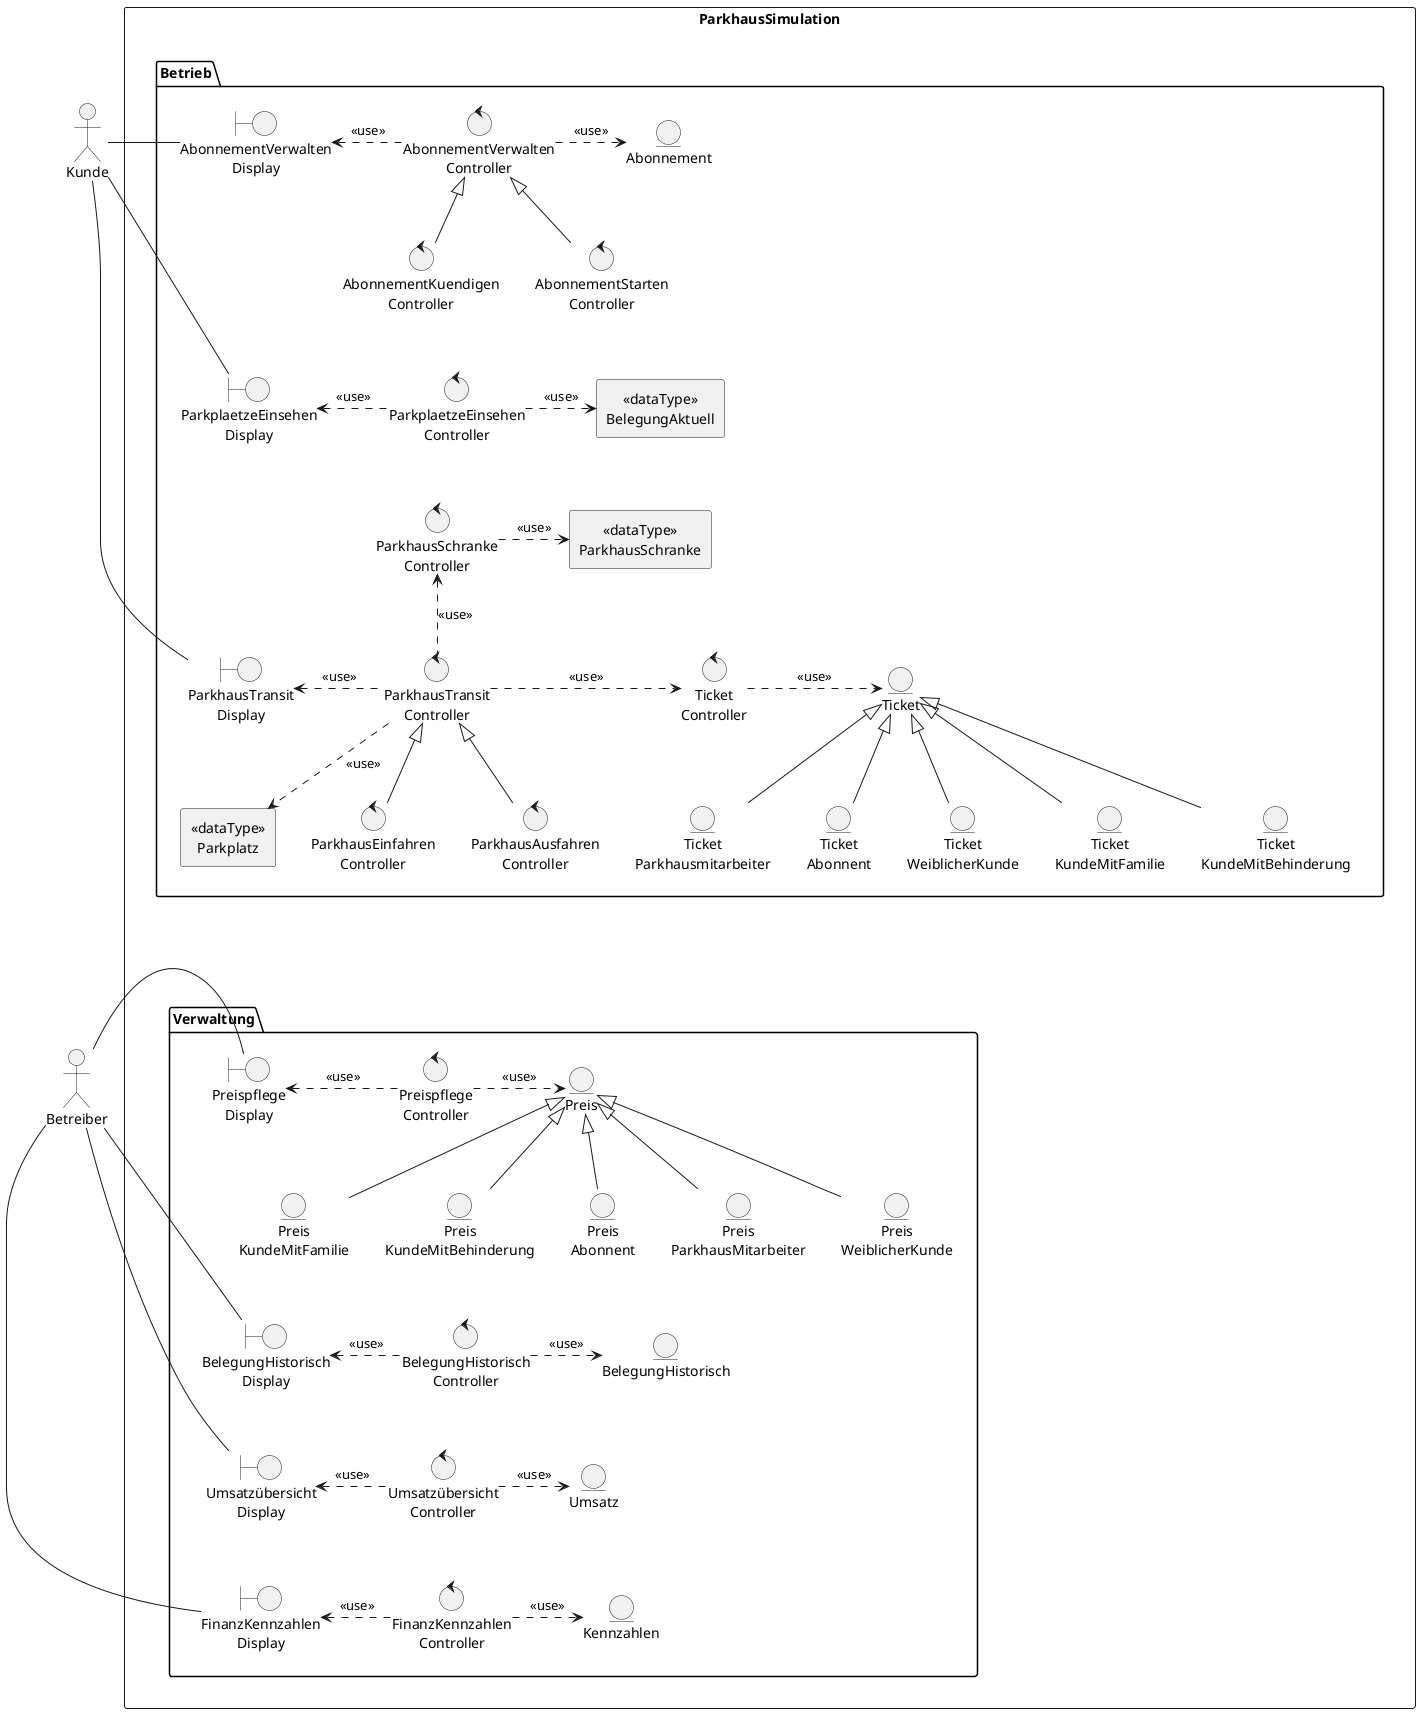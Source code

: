 @startuml

skinparam defaultTextAlignment center

' actors
'=======
:Kunde:
:Betreiber:
':Abonnent:
':Parkhausmitarbeiter:
':WeiblicherKunde:
':KundeMitFamilie:
':KundeMitBehinderung:

'system
'======
rectangle ParkhausSimulation{
    package Betrieb{
        boundary "AbonnementVerwalten\nDisplay" as AbonnementVerwaltenDisplay
        control "AbonnementVerwalten\nController" as AbonnementVerwaltenController
        control "AbonnementStarten\nController" as AbonnementStartenController
        control "AbonnementKuendigen\nController" as AbonnementKuendigenController
        entity Abonnement

        boundary "ParkplaetzeEinsehen\nDisplay" as ParkplaetzeEinsehenDisplay
        control "ParkplaetzeEinsehen\nController" as ParkplaetzeEinsehenController
        rectangle "<<dataType>>\nBelegungAktuell" as BelegungAktuell {
        }

        boundary "ParkhausTransit\nDisplay" as ParkhausTransitDisplay
        control "ParkhausTransit\nController" as ParkhausTransitController
        control "ParkhausEinfahren\nController" as ParkhausEinfahrenController
        control "ParkhausAusfahren\nController" as ParkhausAusfahrenController
        control "ParkhausSchranke\nController" as ParkhausSchrankeController
        rectangle "<<dataType>>\nParkhausSchranke" as ParkhausSchranke {
        }
        control "Ticket\nController" as TicketController
        entity Ticket
        entity "Ticket\nWeiblicherKunde" as TicketWeiblicherKunde
        entity "Ticket\nKundeMitFamilie" as TicketKundeMitFamilie
        entity "Ticket\nKundeMitBehinderung" as TicketKundeMitBehinderung
        entity "Ticket\nParkhausmitarbeiter" as TicketParkhausmitarbeiter
        entity "Ticket\nAbonnent" as  TicketAbonnent
        rectangle "<<dataType>>\nParkplatz" as Parkplatz {
        }

    }

    package Verwaltung{
        boundary "Preispflege\nDisplay" as PreispflegeDisplay
        control "Preispflege\nController" as PreispflegeController
        entity Preis
        entity "Preis\nWeiblicherKunde" as PreisWeiblicherKunde
        entity "Preis\nKundeMitFamilie" as PreisKundeMitFamilie
        entity "Preis\nKundeMitBehinderung" as PreisKundeMitBehinderung
        entity "Preis\nAbonnent" as PreisAbonnent
        entity "Preis\nParkhausMitarbeiter" as PreisParkhausMitarbeiter

        boundary "FinanzKennzahlen\nDisplay" as FinanzKennzahlenDisplay
        control "FinanzKennzahlen\nController" as FinanzKennzahlenController
        entity Umsatz

        boundary "BelegungHistorisch\nDisplay" as BelegungHistorischDisplay
        control "BelegungHistorisch\nController" as BelegungHistorischController
        entity BelegungHistorisch

        boundary "Umsatzübersicht\nDisplay" as UmsatzübersichtDisplay
        control "Umsatzübersicht\nController" as UmsatzübersichtController
        entity Kennzahlen
    }
}
'relations: actors - actors
'==========================
'WeiblicherKunde --|> Kunde
'KundeMitBehinderung --|> Kunde
'KundeMitFamilie --|> Kunde
'Parkhausmitarbeiter --|> Kunde

'relations: actors - boundaries
'==============================
Kunde - AbonnementVerwaltenDisplay
Kunde -- ParkplaetzeEinsehenDisplay
Kunde - ParkhausTransitDisplay

Betreiber - PreispflegeDisplay
Betreiber - BelegungHistorischDisplay
Betreiber -- UmsatzübersichtDisplay
Betreiber - FinanzKennzahlenDisplay

'relations: boundaries - controllers
'===================================
AbonnementVerwaltenDisplay <.right. AbonnementVerwaltenController : <<use>>

ParkplaetzeEinsehenDisplay <.right. ParkplaetzeEinsehenController : <<use>>

ParkhausTransitDisplay <.right. ParkhausTransitController : <<use>>

PreispflegeDisplay <.right. PreispflegeController : <<use>>
BelegungHistorischDisplay <.right. BelegungHistorischController : <<use>>
UmsatzübersichtDisplay <.right. UmsatzübersichtController : <<use>>
FinanzKennzahlenDisplay <.right. FinanzKennzahlenController : <<use>>

'relations: controllers - others
'===============================
AbonnementVerwaltenController .right.> Abonnement : <<use>>
ParkplaetzeEinsehenController .right.> BelegungAktuell : <<use>>
ParkhausTransitController .right.> TicketController : <<use>>
ParkhausTransitController .up.> ParkhausSchrankeController : <<use>>
TicketController .right.> Ticket : <<use>>
ParkhausTransitController .down.> Parkplatz : <<use>>
ParkhausSchrankeController .right.> ParkhausSchranke : <<use>>

PreispflegeController .right.> Preis : <<use>>
BelegungHistorischController .right.> BelegungHistorisch : <<use>>
UmsatzübersichtController .right.> Umsatz : <<use>>
FinanzKennzahlenController .right.> Kennzahlen : <<use>>

' relations: entities - specializations
'======================================
Preis <|-down- PreisKundeMitFamilie
Preis <|-down- PreisKundeMitBehinderung
Preis <|-down- PreisWeiblicherKunde
Preis <|-down- PreisParkhausMitarbeiter
Preis <|-down- PreisAbonnent

Ticket <|-down- TicketKundeMitFamilie
Ticket <|-down- TicketKundeMitBehinderung
Ticket <|-down- TicketWeiblicherKunde
Ticket <|-down- TicketParkhausmitarbeiter
Ticket <|-down- TicketAbonnent

' relations: controllers - specializations
'=========================================
AbonnementVerwaltenController <|-down- AbonnementKuendigenController
AbonnementVerwaltenController <|-down- AbonnementStartenController
ParkhausTransitController <|-down- ParkhausEinfahrenController
ParkhausTransitController <|-down- ParkhausAusfahrenController

' fixing layout
'==============
AbonnementVerwaltenDisplay -[hidden]down-- ParkplaetzeEinsehenDisplay
ParkplaetzeEinsehenDisplay -[hidden]down-- ParkhausTransitDisplay
ParkhausTransitDisplay -[hidden]down-- ParkhausTransitDisplay

PreispflegeDisplay -[hidden]down-- BelegungHistorischDisplay
BelegungHistorischDisplay -[hidden]down- UmsatzübersichtDisplay
UmsatzübersichtDisplay -[hidden]down- FinanzKennzahlenDisplay

Betrieb ----[hidden]down---- Verwaltung







@enduml